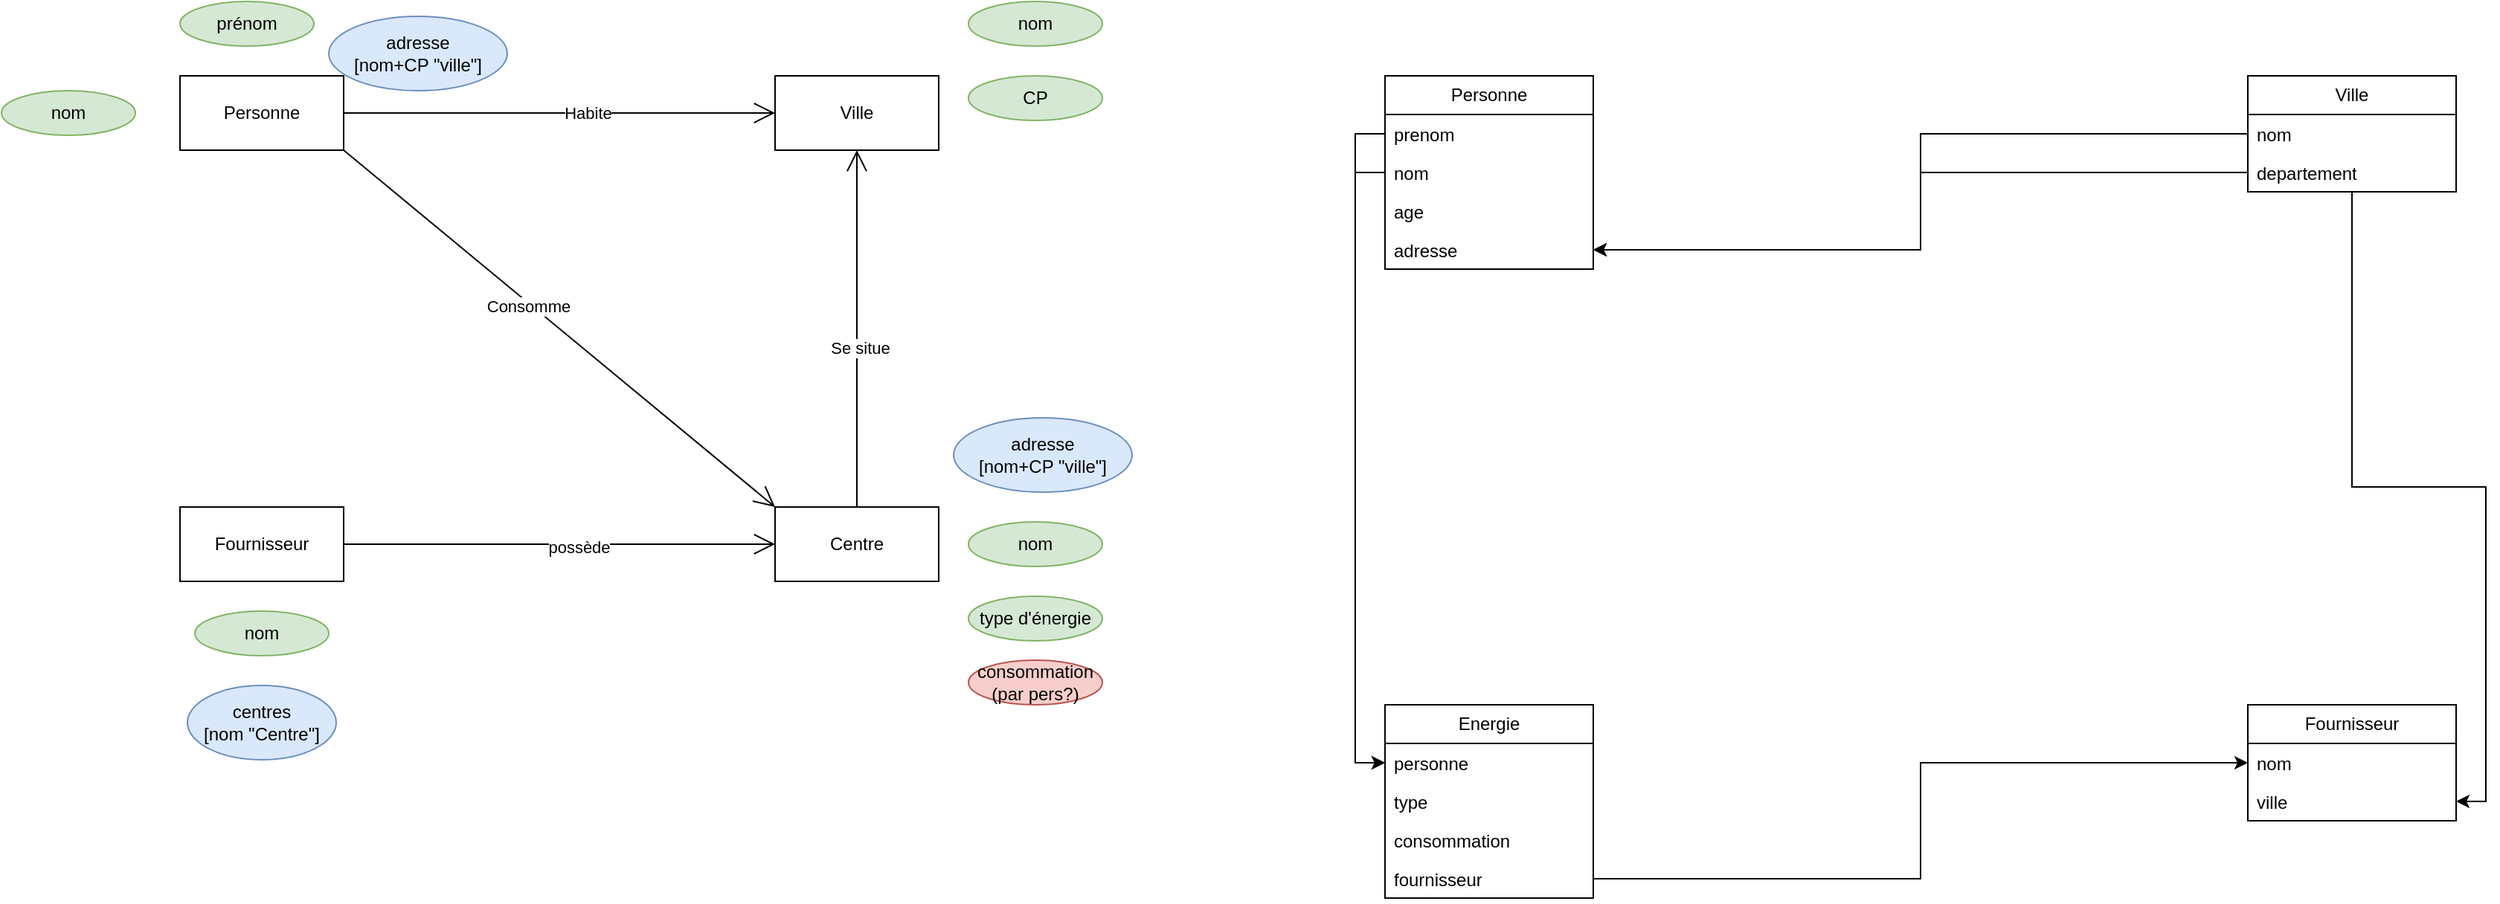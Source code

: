 <mxfile version="21.1.6" type="github">
  <diagram name="Page-1" id="uFc3wt5DRvpmi0hu2D3P">
    <mxGraphModel dx="2849" dy="549" grid="1" gridSize="10" guides="1" tooltips="1" connect="1" arrows="1" fold="1" page="1" pageScale="1" pageWidth="827" pageHeight="1169" math="0" shadow="0">
      <root>
        <mxCell id="0" />
        <mxCell id="1" parent="0" />
        <mxCell id="fsmJSEDjG4c9rynLM_BQ-1" value="Personne" style="swimlane;fontStyle=0;childLayout=stackLayout;horizontal=1;startSize=26;fillColor=none;horizontalStack=0;resizeParent=1;resizeParentMax=0;resizeLast=0;collapsible=1;marginBottom=0;whiteSpace=wrap;html=1;" vertex="1" parent="1">
          <mxGeometry x="40" y="100" width="140" height="130" as="geometry" />
        </mxCell>
        <mxCell id="fsmJSEDjG4c9rynLM_BQ-2" value="prenom" style="text;strokeColor=none;fillColor=none;align=left;verticalAlign=top;spacingLeft=4;spacingRight=4;overflow=hidden;rotatable=0;points=[[0,0.5],[1,0.5]];portConstraint=eastwest;whiteSpace=wrap;html=1;" vertex="1" parent="fsmJSEDjG4c9rynLM_BQ-1">
          <mxGeometry y="26" width="140" height="26" as="geometry" />
        </mxCell>
        <mxCell id="fsmJSEDjG4c9rynLM_BQ-5" value="nom" style="text;strokeColor=none;fillColor=none;align=left;verticalAlign=top;spacingLeft=4;spacingRight=4;overflow=hidden;rotatable=0;points=[[0,0.5],[1,0.5]];portConstraint=eastwest;whiteSpace=wrap;html=1;" vertex="1" parent="fsmJSEDjG4c9rynLM_BQ-1">
          <mxGeometry y="52" width="140" height="26" as="geometry" />
        </mxCell>
        <mxCell id="fsmJSEDjG4c9rynLM_BQ-3" value="age" style="text;strokeColor=none;fillColor=none;align=left;verticalAlign=top;spacingLeft=4;spacingRight=4;overflow=hidden;rotatable=0;points=[[0,0.5],[1,0.5]];portConstraint=eastwest;whiteSpace=wrap;html=1;" vertex="1" parent="fsmJSEDjG4c9rynLM_BQ-1">
          <mxGeometry y="78" width="140" height="26" as="geometry" />
        </mxCell>
        <mxCell id="fsmJSEDjG4c9rynLM_BQ-4" value="adresse" style="text;strokeColor=none;fillColor=none;align=left;verticalAlign=top;spacingLeft=4;spacingRight=4;overflow=hidden;rotatable=0;points=[[0,0.5],[1,0.5]];portConstraint=eastwest;whiteSpace=wrap;html=1;" vertex="1" parent="fsmJSEDjG4c9rynLM_BQ-1">
          <mxGeometry y="104" width="140" height="26" as="geometry" />
        </mxCell>
        <mxCell id="fsmJSEDjG4c9rynLM_BQ-6" value="Energie" style="swimlane;fontStyle=0;childLayout=stackLayout;horizontal=1;startSize=26;fillColor=none;horizontalStack=0;resizeParent=1;resizeParentMax=0;resizeLast=0;collapsible=1;marginBottom=0;whiteSpace=wrap;html=1;" vertex="1" parent="1">
          <mxGeometry x="40" y="523" width="140" height="130" as="geometry" />
        </mxCell>
        <mxCell id="fsmJSEDjG4c9rynLM_BQ-7" value="&lt;div&gt;personne&lt;/div&gt;&lt;div&gt;&lt;br&gt;&lt;/div&gt;" style="text;strokeColor=none;fillColor=none;align=left;verticalAlign=top;spacingLeft=4;spacingRight=4;overflow=hidden;rotatable=0;points=[[0,0.5],[1,0.5]];portConstraint=eastwest;whiteSpace=wrap;html=1;" vertex="1" parent="fsmJSEDjG4c9rynLM_BQ-6">
          <mxGeometry y="26" width="140" height="26" as="geometry" />
        </mxCell>
        <mxCell id="fsmJSEDjG4c9rynLM_BQ-21" value="type" style="text;strokeColor=none;fillColor=none;align=left;verticalAlign=top;spacingLeft=4;spacingRight=4;overflow=hidden;rotatable=0;points=[[0,0.5],[1,0.5]];portConstraint=eastwest;whiteSpace=wrap;html=1;" vertex="1" parent="fsmJSEDjG4c9rynLM_BQ-6">
          <mxGeometry y="52" width="140" height="26" as="geometry" />
        </mxCell>
        <mxCell id="fsmJSEDjG4c9rynLM_BQ-8" value="consommation" style="text;strokeColor=none;fillColor=none;align=left;verticalAlign=top;spacingLeft=4;spacingRight=4;overflow=hidden;rotatable=0;points=[[0,0.5],[1,0.5]];portConstraint=eastwest;whiteSpace=wrap;html=1;" vertex="1" parent="fsmJSEDjG4c9rynLM_BQ-6">
          <mxGeometry y="78" width="140" height="26" as="geometry" />
        </mxCell>
        <mxCell id="fsmJSEDjG4c9rynLM_BQ-9" value="fournisseur" style="text;strokeColor=none;fillColor=none;align=left;verticalAlign=top;spacingLeft=4;spacingRight=4;overflow=hidden;rotatable=0;points=[[0,0.5],[1,0.5]];portConstraint=eastwest;whiteSpace=wrap;html=1;" vertex="1" parent="fsmJSEDjG4c9rynLM_BQ-6">
          <mxGeometry y="104" width="140" height="26" as="geometry" />
        </mxCell>
        <mxCell id="fsmJSEDjG4c9rynLM_BQ-19" style="edgeStyle=orthogonalEdgeStyle;rounded=0;orthogonalLoop=1;jettySize=auto;html=1;entryX=1;entryY=0.5;entryDx=0;entryDy=0;" edge="1" parent="1" source="fsmJSEDjG4c9rynLM_BQ-10" target="fsmJSEDjG4c9rynLM_BQ-17">
          <mxGeometry relative="1" as="geometry" />
        </mxCell>
        <mxCell id="fsmJSEDjG4c9rynLM_BQ-10" value="Ville" style="swimlane;fontStyle=0;childLayout=stackLayout;horizontal=1;startSize=26;fillColor=none;horizontalStack=0;resizeParent=1;resizeParentMax=0;resizeLast=0;collapsible=1;marginBottom=0;whiteSpace=wrap;html=1;" vertex="1" parent="1">
          <mxGeometry x="620" y="100" width="140" height="78" as="geometry" />
        </mxCell>
        <mxCell id="fsmJSEDjG4c9rynLM_BQ-11" value="nom" style="text;strokeColor=none;fillColor=none;align=left;verticalAlign=top;spacingLeft=4;spacingRight=4;overflow=hidden;rotatable=0;points=[[0,0.5],[1,0.5]];portConstraint=eastwest;whiteSpace=wrap;html=1;" vertex="1" parent="fsmJSEDjG4c9rynLM_BQ-10">
          <mxGeometry y="26" width="140" height="26" as="geometry" />
        </mxCell>
        <mxCell id="fsmJSEDjG4c9rynLM_BQ-12" value="&lt;div&gt;departement&lt;/div&gt;&lt;div&gt;&lt;br&gt;&lt;/div&gt;" style="text;strokeColor=none;fillColor=none;align=left;verticalAlign=top;spacingLeft=4;spacingRight=4;overflow=hidden;rotatable=0;points=[[0,0.5],[1,0.5]];portConstraint=eastwest;whiteSpace=wrap;html=1;" vertex="1" parent="fsmJSEDjG4c9rynLM_BQ-10">
          <mxGeometry y="52" width="140" height="26" as="geometry" />
        </mxCell>
        <mxCell id="fsmJSEDjG4c9rynLM_BQ-15" value="Fournisseur" style="swimlane;fontStyle=0;childLayout=stackLayout;horizontal=1;startSize=26;fillColor=none;horizontalStack=0;resizeParent=1;resizeParentMax=0;resizeLast=0;collapsible=1;marginBottom=0;whiteSpace=wrap;html=1;" vertex="1" parent="1">
          <mxGeometry x="620" y="523" width="140" height="78" as="geometry" />
        </mxCell>
        <mxCell id="fsmJSEDjG4c9rynLM_BQ-16" value="nom" style="text;strokeColor=none;fillColor=none;align=left;verticalAlign=top;spacingLeft=4;spacingRight=4;overflow=hidden;rotatable=0;points=[[0,0.5],[1,0.5]];portConstraint=eastwest;whiteSpace=wrap;html=1;" vertex="1" parent="fsmJSEDjG4c9rynLM_BQ-15">
          <mxGeometry y="26" width="140" height="26" as="geometry" />
        </mxCell>
        <mxCell id="fsmJSEDjG4c9rynLM_BQ-17" value="ville" style="text;strokeColor=none;fillColor=none;align=left;verticalAlign=top;spacingLeft=4;spacingRight=4;overflow=hidden;rotatable=0;points=[[0,0.5],[1,0.5]];portConstraint=eastwest;whiteSpace=wrap;html=1;" vertex="1" parent="fsmJSEDjG4c9rynLM_BQ-15">
          <mxGeometry y="52" width="140" height="26" as="geometry" />
        </mxCell>
        <mxCell id="fsmJSEDjG4c9rynLM_BQ-20" style="edgeStyle=orthogonalEdgeStyle;rounded=0;orthogonalLoop=1;jettySize=auto;html=1;entryX=0;entryY=0.5;entryDx=0;entryDy=0;" edge="1" parent="1" source="fsmJSEDjG4c9rynLM_BQ-9" target="fsmJSEDjG4c9rynLM_BQ-16">
          <mxGeometry relative="1" as="geometry" />
        </mxCell>
        <mxCell id="fsmJSEDjG4c9rynLM_BQ-22" style="edgeStyle=orthogonalEdgeStyle;rounded=0;orthogonalLoop=1;jettySize=auto;html=1;entryX=0;entryY=0.5;entryDx=0;entryDy=0;" edge="1" parent="1" source="fsmJSEDjG4c9rynLM_BQ-2" target="fsmJSEDjG4c9rynLM_BQ-7">
          <mxGeometry relative="1" as="geometry" />
        </mxCell>
        <mxCell id="fsmJSEDjG4c9rynLM_BQ-23" style="edgeStyle=orthogonalEdgeStyle;rounded=0;orthogonalLoop=1;jettySize=auto;html=1;entryX=0;entryY=0.5;entryDx=0;entryDy=0;" edge="1" parent="1" source="fsmJSEDjG4c9rynLM_BQ-5" target="fsmJSEDjG4c9rynLM_BQ-7">
          <mxGeometry relative="1" as="geometry" />
        </mxCell>
        <mxCell id="fsmJSEDjG4c9rynLM_BQ-24" style="edgeStyle=orthogonalEdgeStyle;rounded=0;orthogonalLoop=1;jettySize=auto;html=1;entryX=1;entryY=0.5;entryDx=0;entryDy=0;" edge="1" parent="1" source="fsmJSEDjG4c9rynLM_BQ-11" target="fsmJSEDjG4c9rynLM_BQ-4">
          <mxGeometry relative="1" as="geometry" />
        </mxCell>
        <mxCell id="fsmJSEDjG4c9rynLM_BQ-25" style="edgeStyle=orthogonalEdgeStyle;rounded=0;orthogonalLoop=1;jettySize=auto;html=1;entryX=1;entryY=0.5;entryDx=0;entryDy=0;" edge="1" parent="1" source="fsmJSEDjG4c9rynLM_BQ-12" target="fsmJSEDjG4c9rynLM_BQ-4">
          <mxGeometry relative="1" as="geometry" />
        </mxCell>
        <mxCell id="fsmJSEDjG4c9rynLM_BQ-27" value="&lt;div&gt;Ville&lt;/div&gt;" style="html=1;whiteSpace=wrap;" vertex="1" parent="1">
          <mxGeometry x="-370" y="100" width="110" height="50" as="geometry" />
        </mxCell>
        <mxCell id="fsmJSEDjG4c9rynLM_BQ-28" value="Centre" style="html=1;whiteSpace=wrap;" vertex="1" parent="1">
          <mxGeometry x="-370" y="390" width="110" height="50" as="geometry" />
        </mxCell>
        <mxCell id="fsmJSEDjG4c9rynLM_BQ-29" value="&lt;div&gt;Fournisseur&lt;/div&gt;" style="html=1;whiteSpace=wrap;" vertex="1" parent="1">
          <mxGeometry x="-770" y="390" width="110" height="50" as="geometry" />
        </mxCell>
        <mxCell id="fsmJSEDjG4c9rynLM_BQ-30" value="&lt;div&gt;Personne&lt;/div&gt;" style="html=1;whiteSpace=wrap;" vertex="1" parent="1">
          <mxGeometry x="-770" y="100" width="110" height="50" as="geometry" />
        </mxCell>
        <mxCell id="fsmJSEDjG4c9rynLM_BQ-31" value="" style="endArrow=open;endFill=1;endSize=12;html=1;rounded=0;exitX=1;exitY=1;exitDx=0;exitDy=0;entryX=0;entryY=0;entryDx=0;entryDy=0;" edge="1" parent="1" source="fsmJSEDjG4c9rynLM_BQ-30" target="fsmJSEDjG4c9rynLM_BQ-28">
          <mxGeometry width="160" relative="1" as="geometry">
            <mxPoint x="-640" y="240" as="sourcePoint" />
            <mxPoint x="-480" y="240" as="targetPoint" />
          </mxGeometry>
        </mxCell>
        <mxCell id="fsmJSEDjG4c9rynLM_BQ-35" value="&lt;div&gt;Consomme&lt;/div&gt;" style="edgeLabel;html=1;align=center;verticalAlign=middle;resizable=0;points=[];" vertex="1" connectable="0" parent="fsmJSEDjG4c9rynLM_BQ-31">
          <mxGeometry x="-0.137" y="-2" relative="1" as="geometry">
            <mxPoint as="offset" />
          </mxGeometry>
        </mxCell>
        <mxCell id="fsmJSEDjG4c9rynLM_BQ-33" value="" style="endArrow=open;endFill=1;endSize=12;html=1;rounded=0;exitX=1;exitY=0.5;exitDx=0;exitDy=0;entryX=0;entryY=0.5;entryDx=0;entryDy=0;" edge="1" parent="1" source="fsmJSEDjG4c9rynLM_BQ-30" target="fsmJSEDjG4c9rynLM_BQ-27">
          <mxGeometry width="160" relative="1" as="geometry">
            <mxPoint x="-630" y="120" as="sourcePoint" />
            <mxPoint x="-470" y="120" as="targetPoint" />
          </mxGeometry>
        </mxCell>
        <mxCell id="fsmJSEDjG4c9rynLM_BQ-36" value="Habite" style="edgeLabel;html=1;align=center;verticalAlign=middle;resizable=0;points=[];" vertex="1" connectable="0" parent="fsmJSEDjG4c9rynLM_BQ-33">
          <mxGeometry x="0.131" relative="1" as="geometry">
            <mxPoint as="offset" />
          </mxGeometry>
        </mxCell>
        <mxCell id="fsmJSEDjG4c9rynLM_BQ-37" value="" style="endArrow=open;endFill=1;endSize=12;html=1;rounded=0;exitX=1;exitY=0.5;exitDx=0;exitDy=0;entryX=0;entryY=0.5;entryDx=0;entryDy=0;" edge="1" parent="1" source="fsmJSEDjG4c9rynLM_BQ-29" target="fsmJSEDjG4c9rynLM_BQ-28">
          <mxGeometry width="160" relative="1" as="geometry">
            <mxPoint x="-620" y="380" as="sourcePoint" />
            <mxPoint x="-460" y="380" as="targetPoint" />
          </mxGeometry>
        </mxCell>
        <mxCell id="fsmJSEDjG4c9rynLM_BQ-40" value="possède" style="edgeLabel;html=1;align=center;verticalAlign=middle;resizable=0;points=[];" vertex="1" connectable="0" parent="fsmJSEDjG4c9rynLM_BQ-37">
          <mxGeometry x="0.09" y="-2" relative="1" as="geometry">
            <mxPoint as="offset" />
          </mxGeometry>
        </mxCell>
        <mxCell id="fsmJSEDjG4c9rynLM_BQ-38" value="" style="endArrow=open;endFill=1;endSize=12;html=1;rounded=0;entryX=0.5;entryY=1;entryDx=0;entryDy=0;exitX=0.5;exitY=0;exitDx=0;exitDy=0;" edge="1" parent="1" source="fsmJSEDjG4c9rynLM_BQ-28" target="fsmJSEDjG4c9rynLM_BQ-27">
          <mxGeometry width="160" relative="1" as="geometry">
            <mxPoint x="-610" y="320" as="sourcePoint" />
            <mxPoint x="-450" y="320" as="targetPoint" />
          </mxGeometry>
        </mxCell>
        <mxCell id="fsmJSEDjG4c9rynLM_BQ-39" value="Se situe" style="edgeLabel;html=1;align=center;verticalAlign=middle;resizable=0;points=[];" vertex="1" connectable="0" parent="fsmJSEDjG4c9rynLM_BQ-38">
          <mxGeometry x="-0.108" y="-2" relative="1" as="geometry">
            <mxPoint as="offset" />
          </mxGeometry>
        </mxCell>
        <mxCell id="fsmJSEDjG4c9rynLM_BQ-41" value="prénom" style="ellipse;whiteSpace=wrap;html=1;fillColor=#d5e8d4;strokeColor=#82b366;" vertex="1" parent="1">
          <mxGeometry x="-770" y="50" width="90" height="30" as="geometry" />
        </mxCell>
        <mxCell id="fsmJSEDjG4c9rynLM_BQ-42" value="nom" style="ellipse;whiteSpace=wrap;html=1;fillColor=#d5e8d4;strokeColor=#82b366;" vertex="1" parent="1">
          <mxGeometry x="-890" y="110" width="90" height="30" as="geometry" />
        </mxCell>
        <mxCell id="fsmJSEDjG4c9rynLM_BQ-45" value="consommation (par pers?)" style="ellipse;whiteSpace=wrap;html=1;fillColor=#f8cecc;strokeColor=#b85450;" vertex="1" parent="1">
          <mxGeometry x="-240" y="493" width="90" height="30" as="geometry" />
        </mxCell>
        <mxCell id="fsmJSEDjG4c9rynLM_BQ-46" value="nom" style="ellipse;whiteSpace=wrap;html=1;fillColor=#d5e8d4;strokeColor=#82b366;" vertex="1" parent="1">
          <mxGeometry x="-760" y="460" width="90" height="30" as="geometry" />
        </mxCell>
        <mxCell id="fsmJSEDjG4c9rynLM_BQ-47" value="type d&#39;énergie" style="ellipse;whiteSpace=wrap;html=1;fillColor=#d5e8d4;strokeColor=#82b366;" vertex="1" parent="1">
          <mxGeometry x="-240" y="450" width="90" height="30" as="geometry" />
        </mxCell>
        <mxCell id="fsmJSEDjG4c9rynLM_BQ-48" value="CP" style="ellipse;whiteSpace=wrap;html=1;fillColor=#d5e8d4;strokeColor=#82b366;" vertex="1" parent="1">
          <mxGeometry x="-240" y="100" width="90" height="30" as="geometry" />
        </mxCell>
        <mxCell id="fsmJSEDjG4c9rynLM_BQ-49" value="nom" style="ellipse;whiteSpace=wrap;html=1;fillColor=#d5e8d4;strokeColor=#82b366;" vertex="1" parent="1">
          <mxGeometry x="-240" y="50" width="90" height="30" as="geometry" />
        </mxCell>
        <mxCell id="fsmJSEDjG4c9rynLM_BQ-51" value="nom" style="ellipse;whiteSpace=wrap;html=1;fillColor=#d5e8d4;strokeColor=#82b366;" vertex="1" parent="1">
          <mxGeometry x="-240" y="400" width="90" height="30" as="geometry" />
        </mxCell>
        <mxCell id="fsmJSEDjG4c9rynLM_BQ-52" value="&lt;div&gt;adresse&lt;/div&gt;&lt;div&gt;[nom+CP &quot;ville&quot;]&lt;br&gt;&lt;/div&gt;" style="ellipse;whiteSpace=wrap;html=1;fillColor=#dae8fc;strokeColor=#6c8ebf;" vertex="1" parent="1">
          <mxGeometry x="-670" y="60" width="120" height="50" as="geometry" />
        </mxCell>
        <mxCell id="fsmJSEDjG4c9rynLM_BQ-54" value="&lt;div&gt;centres&lt;/div&gt;&lt;div&gt;[nom &quot;Centre&quot;]&lt;br&gt;&lt;/div&gt;" style="ellipse;whiteSpace=wrap;html=1;fillColor=#dae8fc;strokeColor=#6c8ebf;" vertex="1" parent="1">
          <mxGeometry x="-765" y="510" width="100" height="50" as="geometry" />
        </mxCell>
        <mxCell id="fsmJSEDjG4c9rynLM_BQ-55" value="&lt;div&gt;adresse&lt;/div&gt;&lt;div&gt;[nom+CP &quot;ville&quot;]&lt;br&gt;&lt;/div&gt;" style="ellipse;whiteSpace=wrap;html=1;fillColor=#dae8fc;strokeColor=#6c8ebf;" vertex="1" parent="1">
          <mxGeometry x="-250" y="330" width="120" height="50" as="geometry" />
        </mxCell>
      </root>
    </mxGraphModel>
  </diagram>
</mxfile>
